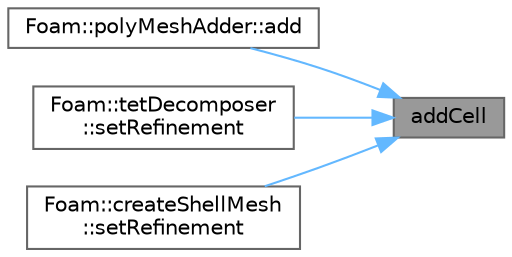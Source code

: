 digraph "addCell"
{
 // LATEX_PDF_SIZE
  bgcolor="transparent";
  edge [fontname=Helvetica,fontsize=10,labelfontname=Helvetica,labelfontsize=10];
  node [fontname=Helvetica,fontsize=10,shape=box,height=0.2,width=0.4];
  rankdir="RL";
  Node1 [id="Node000001",label="addCell",height=0.2,width=0.4,color="gray40", fillcolor="grey60", style="filled", fontcolor="black",tooltip=" "];
  Node1 -> Node2 [id="edge1_Node000001_Node000002",dir="back",color="steelblue1",style="solid",tooltip=" "];
  Node2 [id="Node000002",label="Foam::polyMeshAdder::add",height=0.2,width=0.4,color="grey40", fillcolor="white", style="filled",URL="$classFoam_1_1polyMeshAdder.html#a5207e408d00b1a15de193ada7d0361c6",tooltip=" "];
  Node1 -> Node3 [id="edge2_Node000001_Node000003",dir="back",color="steelblue1",style="solid",tooltip=" "];
  Node3 [id="Node000003",label="Foam::tetDecomposer\l::setRefinement",height=0.2,width=0.4,color="grey40", fillcolor="white", style="filled",URL="$classFoam_1_1tetDecomposer.html#abec9dbd7e1f262c0ab2c5d71e3068555",tooltip=" "];
  Node1 -> Node4 [id="edge3_Node000001_Node000004",dir="back",color="steelblue1",style="solid",tooltip=" "];
  Node4 [id="Node000004",label="Foam::createShellMesh\l::setRefinement",height=0.2,width=0.4,color="grey40", fillcolor="white", style="filled",URL="$classFoam_1_1createShellMesh.html#aef7bf7bc4511c879d54f2bbd3c76729a",tooltip=" "];
}
